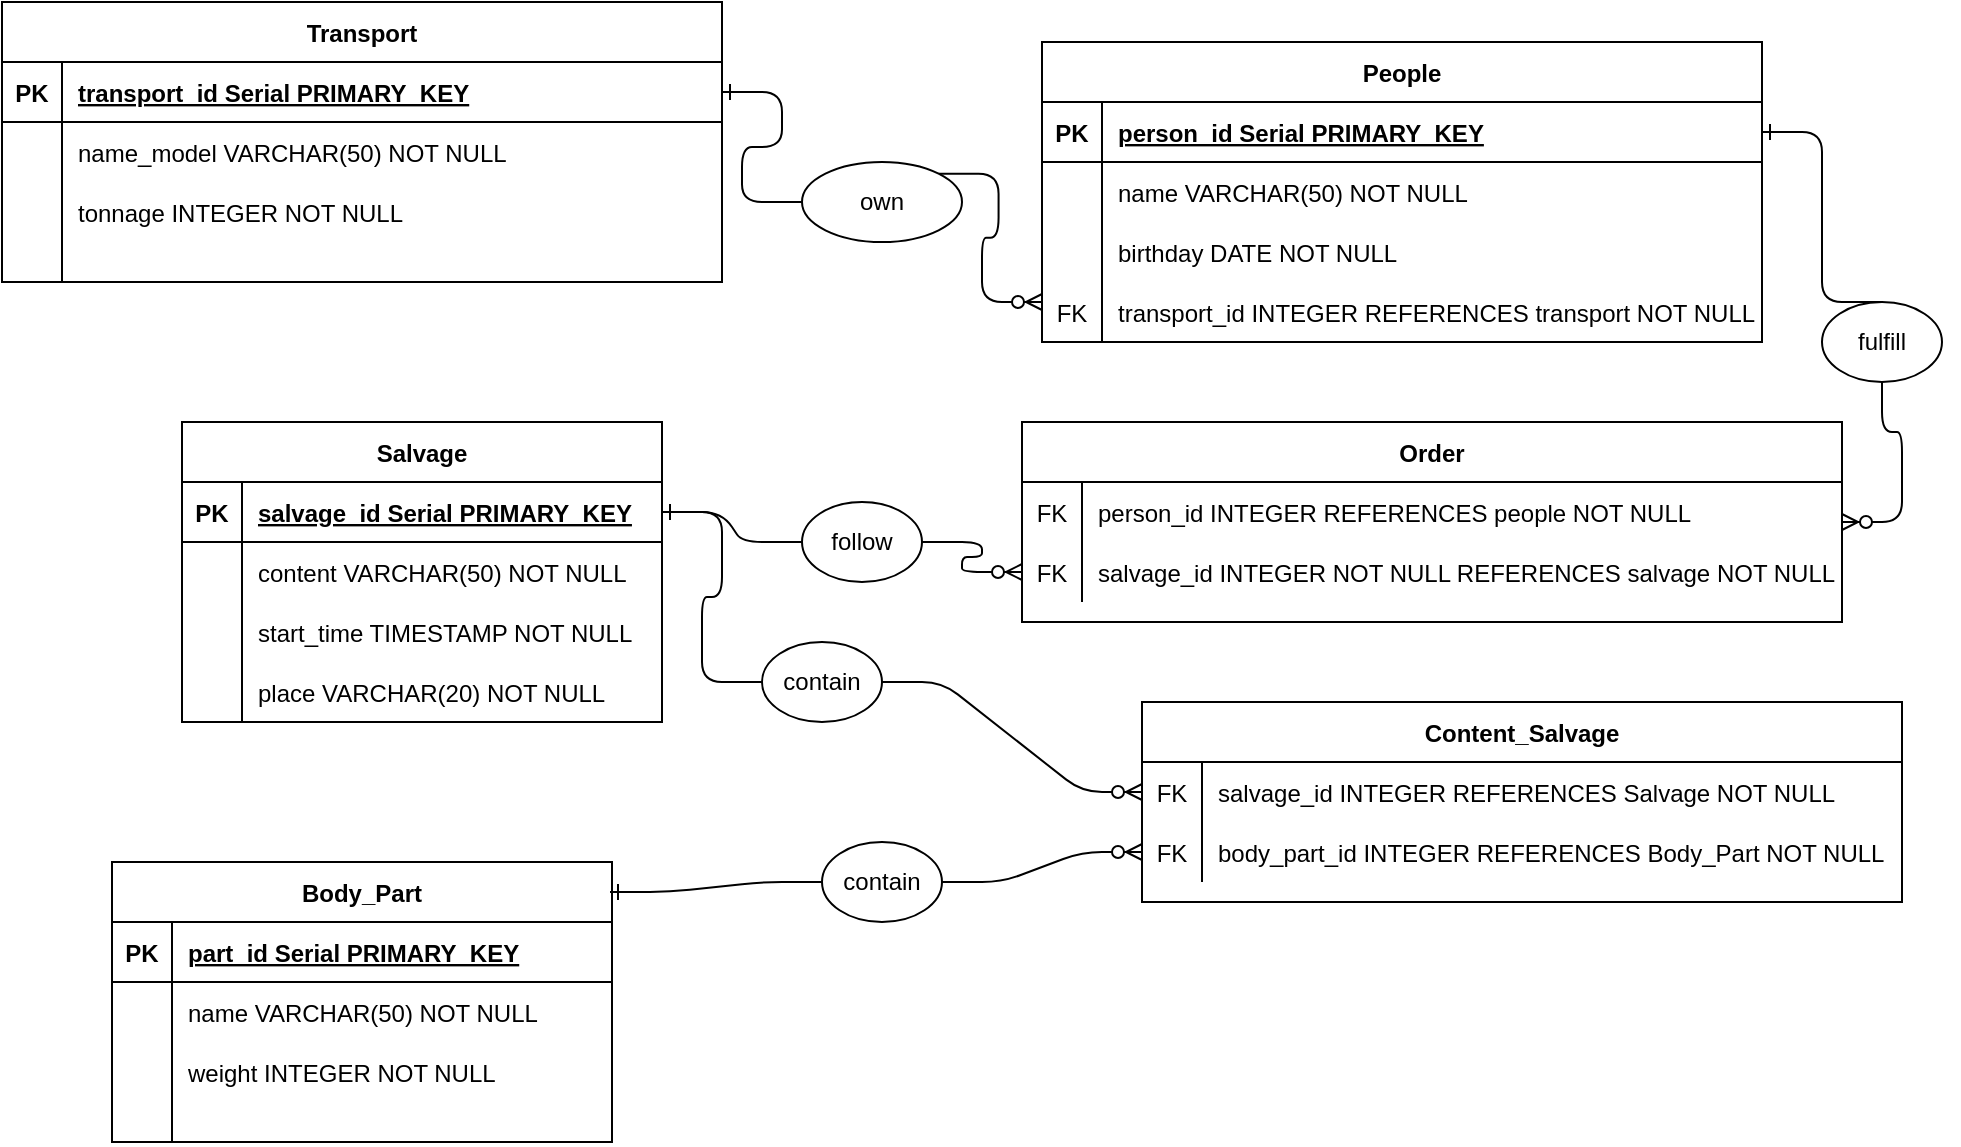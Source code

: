 <mxfile version="20.6.0" type="device"><diagram id="R2lEEEUBdFMjLlhIrx00" name="Page-1"><mxGraphModel dx="1422" dy="1834" grid="1" gridSize="10" guides="1" tooltips="1" connect="1" arrows="1" fold="1" page="1" pageScale="1" pageWidth="850" pageHeight="1100" math="0" shadow="0" extFonts="Permanent Marker^https://fonts.googleapis.com/css?family=Permanent+Marker"><root><mxCell id="0"/><mxCell id="1" parent="0"/><mxCell id="C-vyLk0tnHw3VtMMgP7b-23" value="People" style="shape=table;startSize=30;container=1;collapsible=1;childLayout=tableLayout;fixedRows=1;rowLines=0;fontStyle=1;align=center;resizeLast=1;" parent="1" vertex="1"><mxGeometry x="600" y="10" width="360" height="150" as="geometry"><mxRectangle x="120" y="120" width="80" height="30" as="alternateBounds"/></mxGeometry></mxCell><mxCell id="C-vyLk0tnHw3VtMMgP7b-24" value="" style="shape=partialRectangle;collapsible=0;dropTarget=0;pointerEvents=0;fillColor=none;points=[[0,0.5],[1,0.5]];portConstraint=eastwest;top=0;left=0;right=0;bottom=1;" parent="C-vyLk0tnHw3VtMMgP7b-23" vertex="1"><mxGeometry y="30" width="360" height="30" as="geometry"/></mxCell><mxCell id="C-vyLk0tnHw3VtMMgP7b-25" value="PK" style="shape=partialRectangle;overflow=hidden;connectable=0;fillColor=none;top=0;left=0;bottom=0;right=0;fontStyle=1;" parent="C-vyLk0tnHw3VtMMgP7b-24" vertex="1"><mxGeometry width="30" height="30" as="geometry"><mxRectangle width="30" height="30" as="alternateBounds"/></mxGeometry></mxCell><mxCell id="C-vyLk0tnHw3VtMMgP7b-26" value="person_id Serial PRIMARY_KEY" style="shape=partialRectangle;overflow=hidden;connectable=0;fillColor=none;top=0;left=0;bottom=0;right=0;align=left;spacingLeft=6;fontStyle=5;" parent="C-vyLk0tnHw3VtMMgP7b-24" vertex="1"><mxGeometry x="30" width="330" height="30" as="geometry"><mxRectangle width="330" height="30" as="alternateBounds"/></mxGeometry></mxCell><mxCell id="C-vyLk0tnHw3VtMMgP7b-27" value="" style="shape=partialRectangle;collapsible=0;dropTarget=0;pointerEvents=0;fillColor=none;points=[[0,0.5],[1,0.5]];portConstraint=eastwest;top=0;left=0;right=0;bottom=0;" parent="C-vyLk0tnHw3VtMMgP7b-23" vertex="1"><mxGeometry y="60" width="360" height="30" as="geometry"/></mxCell><mxCell id="C-vyLk0tnHw3VtMMgP7b-28" value="" style="shape=partialRectangle;overflow=hidden;connectable=0;fillColor=none;top=0;left=0;bottom=0;right=0;" parent="C-vyLk0tnHw3VtMMgP7b-27" vertex="1"><mxGeometry width="30" height="30" as="geometry"><mxRectangle width="30" height="30" as="alternateBounds"/></mxGeometry></mxCell><mxCell id="C-vyLk0tnHw3VtMMgP7b-29" value="name VARCHAR(50) NOT NULL" style="shape=partialRectangle;overflow=hidden;connectable=0;fillColor=none;top=0;left=0;bottom=0;right=0;align=left;spacingLeft=6;" parent="C-vyLk0tnHw3VtMMgP7b-27" vertex="1"><mxGeometry x="30" width="330" height="30" as="geometry"><mxRectangle width="330" height="30" as="alternateBounds"/></mxGeometry></mxCell><mxCell id="qXIOl5UpzsTHxMdBmZhH-2" value="birthday DATE NOT NULL" style="shape=partialRectangle;overflow=hidden;connectable=0;fillColor=none;top=0;left=0;bottom=0;right=0;align=left;spacingLeft=6;" parent="1" vertex="1"><mxGeometry x="630" y="100" width="220" height="30" as="geometry"/></mxCell><mxCell id="qXIOl5UpzsTHxMdBmZhH-3" value="" style="endArrow=none;html=1;rounded=0;" parent="1" edge="1"><mxGeometry width="50" height="50" relative="1" as="geometry"><mxPoint x="630" y="100" as="sourcePoint"/><mxPoint x="630" y="160" as="targetPoint"/></mxGeometry></mxCell><mxCell id="qXIOl5UpzsTHxMdBmZhH-4" value="Body_Part" style="shape=table;startSize=30;container=1;collapsible=1;childLayout=tableLayout;fixedRows=1;rowLines=0;fontStyle=1;align=center;resizeLast=1;" parent="1" vertex="1"><mxGeometry x="135" y="420" width="250" height="140" as="geometry"><mxRectangle x="120" y="120" width="80" height="30" as="alternateBounds"/></mxGeometry></mxCell><mxCell id="qXIOl5UpzsTHxMdBmZhH-5" value="" style="shape=partialRectangle;collapsible=0;dropTarget=0;pointerEvents=0;fillColor=none;points=[[0,0.5],[1,0.5]];portConstraint=eastwest;top=0;left=0;right=0;bottom=1;" parent="qXIOl5UpzsTHxMdBmZhH-4" vertex="1"><mxGeometry y="30" width="250" height="30" as="geometry"/></mxCell><mxCell id="qXIOl5UpzsTHxMdBmZhH-6" value="PK" style="shape=partialRectangle;overflow=hidden;connectable=0;fillColor=none;top=0;left=0;bottom=0;right=0;fontStyle=1;" parent="qXIOl5UpzsTHxMdBmZhH-5" vertex="1"><mxGeometry width="30" height="30" as="geometry"><mxRectangle width="30" height="30" as="alternateBounds"/></mxGeometry></mxCell><mxCell id="qXIOl5UpzsTHxMdBmZhH-7" value="part_id Serial PRIMARY_KEY" style="shape=partialRectangle;overflow=hidden;connectable=0;fillColor=none;top=0;left=0;bottom=0;right=0;align=left;spacingLeft=6;fontStyle=5;" parent="qXIOl5UpzsTHxMdBmZhH-5" vertex="1"><mxGeometry x="30" width="220" height="30" as="geometry"><mxRectangle width="220" height="30" as="alternateBounds"/></mxGeometry></mxCell><mxCell id="qXIOl5UpzsTHxMdBmZhH-8" value="" style="shape=partialRectangle;collapsible=0;dropTarget=0;pointerEvents=0;fillColor=none;points=[[0,0.5],[1,0.5]];portConstraint=eastwest;top=0;left=0;right=0;bottom=0;" parent="qXIOl5UpzsTHxMdBmZhH-4" vertex="1"><mxGeometry y="60" width="250" height="30" as="geometry"/></mxCell><mxCell id="qXIOl5UpzsTHxMdBmZhH-9" value="" style="shape=partialRectangle;overflow=hidden;connectable=0;fillColor=none;top=0;left=0;bottom=0;right=0;" parent="qXIOl5UpzsTHxMdBmZhH-8" vertex="1"><mxGeometry width="30" height="30" as="geometry"><mxRectangle width="30" height="30" as="alternateBounds"/></mxGeometry></mxCell><mxCell id="qXIOl5UpzsTHxMdBmZhH-10" value="name VARCHAR(50) NOT NULL" style="shape=partialRectangle;overflow=hidden;connectable=0;fillColor=none;top=0;left=0;bottom=0;right=0;align=left;spacingLeft=6;" parent="qXIOl5UpzsTHxMdBmZhH-8" vertex="1"><mxGeometry x="30" width="220" height="30" as="geometry"><mxRectangle width="220" height="30" as="alternateBounds"/></mxGeometry></mxCell><mxCell id="qXIOl5UpzsTHxMdBmZhH-11" value="weight INTEGER NOT NULL" style="shape=partialRectangle;overflow=hidden;connectable=0;fillColor=none;top=0;left=0;bottom=0;right=0;align=left;spacingLeft=6;" parent="1" vertex="1"><mxGeometry x="165" y="510" width="220" height="30" as="geometry"/></mxCell><mxCell id="qXIOl5UpzsTHxMdBmZhH-12" value="" style="endArrow=none;html=1;rounded=0;" parent="1" edge="1"><mxGeometry width="50" height="50" relative="1" as="geometry"><mxPoint x="165" y="510" as="sourcePoint"/><mxPoint x="165" y="560" as="targetPoint"/></mxGeometry></mxCell><mxCell id="qXIOl5UpzsTHxMdBmZhH-13" value="Salvage" style="shape=table;startSize=30;container=1;collapsible=1;childLayout=tableLayout;fixedRows=1;rowLines=0;fontStyle=1;align=center;resizeLast=1;" parent="1" vertex="1"><mxGeometry x="170" y="200" width="240" height="150" as="geometry"><mxRectangle x="120" y="120" width="80" height="30" as="alternateBounds"/></mxGeometry></mxCell><mxCell id="qXIOl5UpzsTHxMdBmZhH-14" value="" style="shape=partialRectangle;collapsible=0;dropTarget=0;pointerEvents=0;fillColor=none;points=[[0,0.5],[1,0.5]];portConstraint=eastwest;top=0;left=0;right=0;bottom=1;" parent="qXIOl5UpzsTHxMdBmZhH-13" vertex="1"><mxGeometry y="30" width="240" height="30" as="geometry"/></mxCell><mxCell id="qXIOl5UpzsTHxMdBmZhH-15" value="PK" style="shape=partialRectangle;overflow=hidden;connectable=0;fillColor=none;top=0;left=0;bottom=0;right=0;fontStyle=1;" parent="qXIOl5UpzsTHxMdBmZhH-14" vertex="1"><mxGeometry width="30" height="30" as="geometry"><mxRectangle width="30" height="30" as="alternateBounds"/></mxGeometry></mxCell><mxCell id="qXIOl5UpzsTHxMdBmZhH-16" value="salvage_id Serial PRIMARY_KEY" style="shape=partialRectangle;overflow=hidden;connectable=0;fillColor=none;top=0;left=0;bottom=0;right=0;align=left;spacingLeft=6;fontStyle=5;" parent="qXIOl5UpzsTHxMdBmZhH-14" vertex="1"><mxGeometry x="30" width="210" height="30" as="geometry"><mxRectangle width="210" height="30" as="alternateBounds"/></mxGeometry></mxCell><mxCell id="qXIOl5UpzsTHxMdBmZhH-17" value="" style="shape=partialRectangle;collapsible=0;dropTarget=0;pointerEvents=0;fillColor=none;points=[[0,0.5],[1,0.5]];portConstraint=eastwest;top=0;left=0;right=0;bottom=0;" parent="qXIOl5UpzsTHxMdBmZhH-13" vertex="1"><mxGeometry y="60" width="240" height="30" as="geometry"/></mxCell><mxCell id="qXIOl5UpzsTHxMdBmZhH-18" value="" style="shape=partialRectangle;overflow=hidden;connectable=0;fillColor=none;top=0;left=0;bottom=0;right=0;" parent="qXIOl5UpzsTHxMdBmZhH-17" vertex="1"><mxGeometry width="30" height="30" as="geometry"><mxRectangle width="30" height="30" as="alternateBounds"/></mxGeometry></mxCell><mxCell id="qXIOl5UpzsTHxMdBmZhH-19" value="content VARCHAR(50) NOT NULL" style="shape=partialRectangle;overflow=hidden;connectable=0;fillColor=none;top=0;left=0;bottom=0;right=0;align=left;spacingLeft=6;" parent="qXIOl5UpzsTHxMdBmZhH-17" vertex="1"><mxGeometry x="30" width="210" height="30" as="geometry"><mxRectangle width="210" height="30" as="alternateBounds"/></mxGeometry></mxCell><mxCell id="qXIOl5UpzsTHxMdBmZhH-20" value="start_time TIMESTAMP NOT NULL" style="shape=partialRectangle;overflow=hidden;connectable=0;fillColor=none;top=0;left=0;bottom=0;right=0;align=left;spacingLeft=6;" parent="1" vertex="1"><mxGeometry x="200" y="290" width="220" height="30" as="geometry"/></mxCell><mxCell id="qXIOl5UpzsTHxMdBmZhH-21" value="" style="endArrow=none;html=1;rounded=0;" parent="1" edge="1"><mxGeometry width="50" height="50" relative="1" as="geometry"><mxPoint x="200" y="290" as="sourcePoint"/><mxPoint x="200" y="350" as="targetPoint"/><Array as="points"><mxPoint x="200" y="340"/></Array></mxGeometry></mxCell><mxCell id="qXIOl5UpzsTHxMdBmZhH-22" value="place VARCHAR(20) NOT NULL" style="shape=partialRectangle;overflow=hidden;connectable=0;fillColor=none;top=0;left=0;bottom=0;right=0;align=left;spacingLeft=6;" parent="1" vertex="1"><mxGeometry x="200" y="320" width="220" height="30" as="geometry"/></mxCell><mxCell id="qXIOl5UpzsTHxMdBmZhH-23" value="Transport" style="shape=table;startSize=30;container=1;collapsible=1;childLayout=tableLayout;fixedRows=1;rowLines=0;fontStyle=1;align=center;resizeLast=1;" parent="1" vertex="1"><mxGeometry x="80" y="-10" width="360" height="140" as="geometry"><mxRectangle x="120" y="120" width="80" height="30" as="alternateBounds"/></mxGeometry></mxCell><mxCell id="qXIOl5UpzsTHxMdBmZhH-24" value="" style="shape=partialRectangle;collapsible=0;dropTarget=0;pointerEvents=0;fillColor=none;points=[[0,0.5],[1,0.5]];portConstraint=eastwest;top=0;left=0;right=0;bottom=1;" parent="qXIOl5UpzsTHxMdBmZhH-23" vertex="1"><mxGeometry y="30" width="360" height="30" as="geometry"/></mxCell><mxCell id="qXIOl5UpzsTHxMdBmZhH-25" value="PK" style="shape=partialRectangle;overflow=hidden;connectable=0;fillColor=none;top=0;left=0;bottom=0;right=0;fontStyle=1;" parent="qXIOl5UpzsTHxMdBmZhH-24" vertex="1"><mxGeometry width="30" height="30" as="geometry"><mxRectangle width="30" height="30" as="alternateBounds"/></mxGeometry></mxCell><mxCell id="qXIOl5UpzsTHxMdBmZhH-26" value="transport_id Serial PRIMARY_KEY" style="shape=partialRectangle;overflow=hidden;connectable=0;fillColor=none;top=0;left=0;bottom=0;right=0;align=left;spacingLeft=6;fontStyle=5;" parent="qXIOl5UpzsTHxMdBmZhH-24" vertex="1"><mxGeometry x="30" width="330" height="30" as="geometry"><mxRectangle width="330" height="30" as="alternateBounds"/></mxGeometry></mxCell><mxCell id="qXIOl5UpzsTHxMdBmZhH-27" value="" style="shape=partialRectangle;collapsible=0;dropTarget=0;pointerEvents=0;fillColor=none;points=[[0,0.5],[1,0.5]];portConstraint=eastwest;top=0;left=0;right=0;bottom=0;" parent="qXIOl5UpzsTHxMdBmZhH-23" vertex="1"><mxGeometry y="60" width="360" height="30" as="geometry"/></mxCell><mxCell id="qXIOl5UpzsTHxMdBmZhH-28" value="" style="shape=partialRectangle;overflow=hidden;connectable=0;fillColor=none;top=0;left=0;bottom=0;right=0;" parent="qXIOl5UpzsTHxMdBmZhH-27" vertex="1"><mxGeometry width="30" height="30" as="geometry"><mxRectangle width="30" height="30" as="alternateBounds"/></mxGeometry></mxCell><mxCell id="qXIOl5UpzsTHxMdBmZhH-29" value="name_model VARCHAR(50) NOT NULL" style="shape=partialRectangle;overflow=hidden;connectable=0;fillColor=none;top=0;left=0;bottom=0;right=0;align=left;spacingLeft=6;" parent="qXIOl5UpzsTHxMdBmZhH-27" vertex="1"><mxGeometry x="30" width="330" height="30" as="geometry"><mxRectangle width="330" height="30" as="alternateBounds"/></mxGeometry></mxCell><mxCell id="qXIOl5UpzsTHxMdBmZhH-30" value="tonnage INTEGER NOT NULL" style="shape=partialRectangle;overflow=hidden;connectable=0;fillColor=none;top=0;left=0;bottom=0;right=0;align=left;spacingLeft=6;" parent="1" vertex="1"><mxGeometry x="110" y="80" width="210" height="30" as="geometry"/></mxCell><mxCell id="qXIOl5UpzsTHxMdBmZhH-31" value="" style="endArrow=none;html=1;rounded=0;" parent="1" edge="1"><mxGeometry width="50" height="50" relative="1" as="geometry"><mxPoint x="110" y="80" as="sourcePoint"/><mxPoint x="110" y="130" as="targetPoint"/></mxGeometry></mxCell><mxCell id="qXIOl5UpzsTHxMdBmZhH-44" value="Order" style="shape=table;startSize=30;container=1;collapsible=1;childLayout=tableLayout;fixedRows=1;rowLines=0;fontStyle=1;align=center;resizeLast=1;" parent="1" vertex="1"><mxGeometry x="590" y="200" width="410" height="100" as="geometry"/></mxCell><mxCell id="qXIOl5UpzsTHxMdBmZhH-48" value="" style="shape=partialRectangle;collapsible=0;dropTarget=0;pointerEvents=0;fillColor=none;points=[[0,0.5],[1,0.5]];portConstraint=eastwest;top=0;left=0;right=0;bottom=0;" parent="qXIOl5UpzsTHxMdBmZhH-44" vertex="1"><mxGeometry y="30" width="410" height="30" as="geometry"/></mxCell><mxCell id="qXIOl5UpzsTHxMdBmZhH-49" value="FK" style="shape=partialRectangle;overflow=hidden;connectable=0;fillColor=none;top=0;left=0;bottom=0;right=0;" parent="qXIOl5UpzsTHxMdBmZhH-48" vertex="1"><mxGeometry width="30" height="30" as="geometry"><mxRectangle width="30" height="30" as="alternateBounds"/></mxGeometry></mxCell><mxCell id="qXIOl5UpzsTHxMdBmZhH-50" value="person_id INTEGER REFERENCES people NOT NULL" style="shape=partialRectangle;overflow=hidden;connectable=0;fillColor=none;top=0;left=0;bottom=0;right=0;align=left;spacingLeft=6;" parent="qXIOl5UpzsTHxMdBmZhH-48" vertex="1"><mxGeometry x="30" width="380" height="30" as="geometry"><mxRectangle width="380" height="30" as="alternateBounds"/></mxGeometry></mxCell><mxCell id="qXIOl5UpzsTHxMdBmZhH-51" value="" style="shape=partialRectangle;collapsible=0;dropTarget=0;pointerEvents=0;fillColor=none;points=[[0,0.5],[1,0.5]];portConstraint=eastwest;top=0;left=0;right=0;bottom=0;" parent="qXIOl5UpzsTHxMdBmZhH-44" vertex="1"><mxGeometry y="60" width="410" height="30" as="geometry"/></mxCell><mxCell id="qXIOl5UpzsTHxMdBmZhH-52" value="" style="shape=partialRectangle;overflow=hidden;connectable=0;fillColor=none;top=0;left=0;bottom=0;right=0;" parent="qXIOl5UpzsTHxMdBmZhH-51" vertex="1"><mxGeometry width="30" height="30" as="geometry"><mxRectangle width="30" height="30" as="alternateBounds"/></mxGeometry></mxCell><mxCell id="qXIOl5UpzsTHxMdBmZhH-53" value="salvage_id INTEGER NOT NULL REFERENCES salvage NOT NULL" style="shape=partialRectangle;overflow=hidden;connectable=0;fillColor=none;top=0;left=0;bottom=0;right=0;align=left;spacingLeft=6;" parent="qXIOl5UpzsTHxMdBmZhH-51" vertex="1"><mxGeometry x="30" width="380" height="30" as="geometry"><mxRectangle width="380" height="30" as="alternateBounds"/></mxGeometry></mxCell><mxCell id="qXIOl5UpzsTHxMdBmZhH-57" value="Content_Salvage" style="shape=table;startSize=30;container=1;collapsible=1;childLayout=tableLayout;fixedRows=1;rowLines=0;fontStyle=1;align=center;resizeLast=1;" parent="1" vertex="1"><mxGeometry x="650" y="340" width="380" height="100" as="geometry"/></mxCell><mxCell id="qXIOl5UpzsTHxMdBmZhH-58" value="" style="shape=partialRectangle;collapsible=0;dropTarget=0;pointerEvents=0;fillColor=none;points=[[0,0.5],[1,0.5]];portConstraint=eastwest;top=0;left=0;right=0;bottom=0;" parent="qXIOl5UpzsTHxMdBmZhH-57" vertex="1"><mxGeometry y="30" width="380" height="30" as="geometry"/></mxCell><mxCell id="qXIOl5UpzsTHxMdBmZhH-59" value="FK" style="shape=partialRectangle;overflow=hidden;connectable=0;fillColor=none;top=0;left=0;bottom=0;right=0;" parent="qXIOl5UpzsTHxMdBmZhH-58" vertex="1"><mxGeometry width="30" height="30" as="geometry"><mxRectangle width="30" height="30" as="alternateBounds"/></mxGeometry></mxCell><mxCell id="qXIOl5UpzsTHxMdBmZhH-60" value="salvage_id INTEGER REFERENCES Salvage NOT NULL" style="shape=partialRectangle;overflow=hidden;connectable=0;fillColor=none;top=0;left=0;bottom=0;right=0;align=left;spacingLeft=6;" parent="qXIOl5UpzsTHxMdBmZhH-58" vertex="1"><mxGeometry x="30" width="350" height="30" as="geometry"><mxRectangle width="350" height="30" as="alternateBounds"/></mxGeometry></mxCell><mxCell id="qXIOl5UpzsTHxMdBmZhH-61" value="" style="shape=partialRectangle;collapsible=0;dropTarget=0;pointerEvents=0;fillColor=none;points=[[0,0.5],[1,0.5]];portConstraint=eastwest;top=0;left=0;right=0;bottom=0;" parent="qXIOl5UpzsTHxMdBmZhH-57" vertex="1"><mxGeometry y="60" width="380" height="30" as="geometry"/></mxCell><mxCell id="qXIOl5UpzsTHxMdBmZhH-62" value="FK" style="shape=partialRectangle;overflow=hidden;connectable=0;fillColor=none;top=0;left=0;bottom=0;right=0;" parent="qXIOl5UpzsTHxMdBmZhH-61" vertex="1"><mxGeometry width="30" height="30" as="geometry"><mxRectangle width="30" height="30" as="alternateBounds"/></mxGeometry></mxCell><mxCell id="qXIOl5UpzsTHxMdBmZhH-63" value="body_part_id INTEGER REFERENCES Body_Part NOT NULL" style="shape=partialRectangle;overflow=hidden;connectable=0;fillColor=none;top=0;left=0;bottom=0;right=0;align=left;spacingLeft=6;" parent="qXIOl5UpzsTHxMdBmZhH-61" vertex="1"><mxGeometry x="30" width="350" height="30" as="geometry"><mxRectangle width="350" height="30" as="alternateBounds"/></mxGeometry></mxCell><mxCell id="qXIOl5UpzsTHxMdBmZhH-64" value="" style="edgeStyle=entityRelationEdgeStyle;endArrow=ERzeroToMany;startArrow=none;endFill=1;startFill=0;exitX=1;exitY=0.5;exitDx=0;exitDy=0;entryX=0;entryY=0.5;entryDx=0;entryDy=0;" parent="1" source="9zxSXmDTCBPd5cb6FQlk-7" target="qXIOl5UpzsTHxMdBmZhH-61" edge="1"><mxGeometry width="100" height="100" relative="1" as="geometry"><mxPoint x="379" y="547.25" as="sourcePoint"/><mxPoint x="540.0" y="415" as="targetPoint"/></mxGeometry></mxCell><mxCell id="4NMyd_efF2F3xWQCTB6Z-2" value="transport_id INTEGER REFERENCES transport NOT NULL" style="shape=partialRectangle;overflow=hidden;connectable=0;fillColor=none;top=0;left=0;bottom=0;right=0;align=left;spacingLeft=6;" parent="1" vertex="1"><mxGeometry x="630" y="130" width="330" height="30" as="geometry"/></mxCell><mxCell id="4NMyd_efF2F3xWQCTB6Z-3" value="FK" style="shape=partialRectangle;overflow=hidden;connectable=0;fillColor=none;top=0;left=0;bottom=0;right=0;" parent="1" vertex="1"><mxGeometry x="600" y="130" width="30" height="30" as="geometry"><mxRectangle width="30" height="30" as="alternateBounds"/></mxGeometry></mxCell><mxCell id="4NMyd_efF2F3xWQCTB6Z-6" value="" style="edgeStyle=entityRelationEdgeStyle;endArrow=ERzeroToMany;startArrow=none;endFill=1;startFill=0;exitX=1;exitY=0;exitDx=0;exitDy=0;" parent="1" source="9zxSXmDTCBPd5cb6FQlk-1" edge="1"><mxGeometry width="100" height="100" relative="1" as="geometry"><mxPoint x="379" y="364.98" as="sourcePoint"/><mxPoint x="600" y="140" as="targetPoint"/></mxGeometry></mxCell><mxCell id="4NMyd_efF2F3xWQCTB6Z-8" value="" style="edgeStyle=entityRelationEdgeStyle;endArrow=ERzeroToMany;startArrow=none;endFill=1;startFill=0;exitX=1;exitY=0.5;exitDx=0;exitDy=0;" parent="1" source="9zxSXmDTCBPd5cb6FQlk-3" target="qXIOl5UpzsTHxMdBmZhH-44" edge="1"><mxGeometry width="100" height="100" relative="1" as="geometry"><mxPoint x="940" y="40" as="sourcePoint"/><mxPoint x="1040" y="160" as="targetPoint"/></mxGeometry></mxCell><mxCell id="4NMyd_efF2F3xWQCTB6Z-11" value="FK" style="shape=partialRectangle;overflow=hidden;connectable=0;fillColor=none;top=0;left=0;bottom=0;right=0;" parent="1" vertex="1"><mxGeometry x="590" y="260" width="30" height="30" as="geometry"><mxRectangle width="30" height="30" as="alternateBounds"/></mxGeometry></mxCell><mxCell id="4NMyd_efF2F3xWQCTB6Z-12" value="" style="edgeStyle=entityRelationEdgeStyle;endArrow=ERzeroToMany;startArrow=none;endFill=1;startFill=0;exitX=1;exitY=0.5;exitDx=0;exitDy=0;exitPerimeter=0;" parent="1" source="9zxSXmDTCBPd5cb6FQlk-9" target="qXIOl5UpzsTHxMdBmZhH-51" edge="1"><mxGeometry width="100" height="100" relative="1" as="geometry"><mxPoint x="1030" y="555" as="sourcePoint"/><mxPoint x="1000" y="250" as="targetPoint"/></mxGeometry></mxCell><mxCell id="4NMyd_efF2F3xWQCTB6Z-13" value="" style="edgeStyle=entityRelationEdgeStyle;endArrow=ERzeroToMany;startArrow=none;endFill=1;startFill=0;exitX=1;exitY=0.5;exitDx=0;exitDy=0;" parent="1" source="9zxSXmDTCBPd5cb6FQlk-5" target="qXIOl5UpzsTHxMdBmZhH-58" edge="1"><mxGeometry width="100" height="100" relative="1" as="geometry"><mxPoint x="390" y="505" as="sourcePoint"/><mxPoint x="590" y="275" as="targetPoint"/></mxGeometry></mxCell><mxCell id="9zxSXmDTCBPd5cb6FQlk-1" value="own" style="ellipse;whiteSpace=wrap;html=1;" parent="1" vertex="1"><mxGeometry x="480" y="70" width="80" height="40" as="geometry"/></mxCell><mxCell id="9zxSXmDTCBPd5cb6FQlk-2" value="" style="edgeStyle=entityRelationEdgeStyle;endArrow=none;startArrow=ERone;endFill=1;startFill=0;exitX=1;exitY=0.5;exitDx=0;exitDy=0;" parent="1" source="qXIOl5UpzsTHxMdBmZhH-24" target="9zxSXmDTCBPd5cb6FQlk-1" edge="1"><mxGeometry width="100" height="100" relative="1" as="geometry"><mxPoint x="440" y="35" as="sourcePoint"/><mxPoint x="580" y="130" as="targetPoint"/></mxGeometry></mxCell><mxCell id="9zxSXmDTCBPd5cb6FQlk-3" value="fulfill" style="ellipse;whiteSpace=wrap;html=1;" parent="1" vertex="1"><mxGeometry x="990" y="140" width="60" height="40" as="geometry"/></mxCell><mxCell id="9zxSXmDTCBPd5cb6FQlk-4" value="" style="edgeStyle=entityRelationEdgeStyle;endArrow=none;startArrow=ERone;endFill=1;startFill=0;exitX=1;exitY=0.5;exitDx=0;exitDy=0;entryX=0.5;entryY=0;entryDx=0;entryDy=0;" parent="1" source="C-vyLk0tnHw3VtMMgP7b-24" target="9zxSXmDTCBPd5cb6FQlk-3" edge="1"><mxGeometry width="100" height="100" relative="1" as="geometry"><mxPoint x="960" y="55" as="sourcePoint"/><mxPoint x="990" y="240" as="targetPoint"/></mxGeometry></mxCell><mxCell id="9zxSXmDTCBPd5cb6FQlk-5" value="contain" style="ellipse;whiteSpace=wrap;html=1;" parent="1" vertex="1"><mxGeometry x="460" y="310" width="60" height="40" as="geometry"/></mxCell><mxCell id="9zxSXmDTCBPd5cb6FQlk-6" value="" style="edgeStyle=entityRelationEdgeStyle;endArrow=none;startArrow=ERone;endFill=1;startFill=0;exitX=1;exitY=0.5;exitDx=0;exitDy=0;" parent="1" source="qXIOl5UpzsTHxMdBmZhH-14" target="9zxSXmDTCBPd5cb6FQlk-5" edge="1"><mxGeometry width="100" height="100" relative="1" as="geometry"><mxPoint x="410" y="245" as="sourcePoint"/><mxPoint x="580" y="395" as="targetPoint"/></mxGeometry></mxCell><mxCell id="9zxSXmDTCBPd5cb6FQlk-7" value="contain" style="ellipse;whiteSpace=wrap;html=1;" parent="1" vertex="1"><mxGeometry x="490" y="410" width="60" height="40" as="geometry"/></mxCell><mxCell id="9zxSXmDTCBPd5cb6FQlk-8" value="" style="edgeStyle=entityRelationEdgeStyle;endArrow=none;startArrow=ERone;endFill=1;startFill=0;exitX=0.996;exitY=0.107;exitDx=0;exitDy=0;exitPerimeter=0;entryX=0;entryY=0.5;entryDx=0;entryDy=0;" parent="1" source="qXIOl5UpzsTHxMdBmZhH-4" target="9zxSXmDTCBPd5cb6FQlk-7" edge="1"><mxGeometry width="100" height="100" relative="1" as="geometry"><mxPoint x="449" y="444.98" as="sourcePoint"/><mxPoint x="580" y="425" as="targetPoint"/></mxGeometry></mxCell><mxCell id="9zxSXmDTCBPd5cb6FQlk-9" value="follow" style="ellipse;whiteSpace=wrap;html=1;" parent="1" vertex="1"><mxGeometry x="480" y="240" width="60" height="40" as="geometry"/></mxCell><mxCell id="9zxSXmDTCBPd5cb6FQlk-10" value="" style="edgeStyle=entityRelationEdgeStyle;endArrow=none;startArrow=ERone;endFill=1;startFill=0;exitX=1;exitY=0.5;exitDx=0;exitDy=0;" parent="1" source="qXIOl5UpzsTHxMdBmZhH-14" target="9zxSXmDTCBPd5cb6FQlk-9" edge="1"><mxGeometry width="100" height="100" relative="1" as="geometry"><mxPoint x="410" y="245" as="sourcePoint"/><mxPoint x="580" y="265" as="targetPoint"/></mxGeometry></mxCell></root></mxGraphModel></diagram></mxfile>